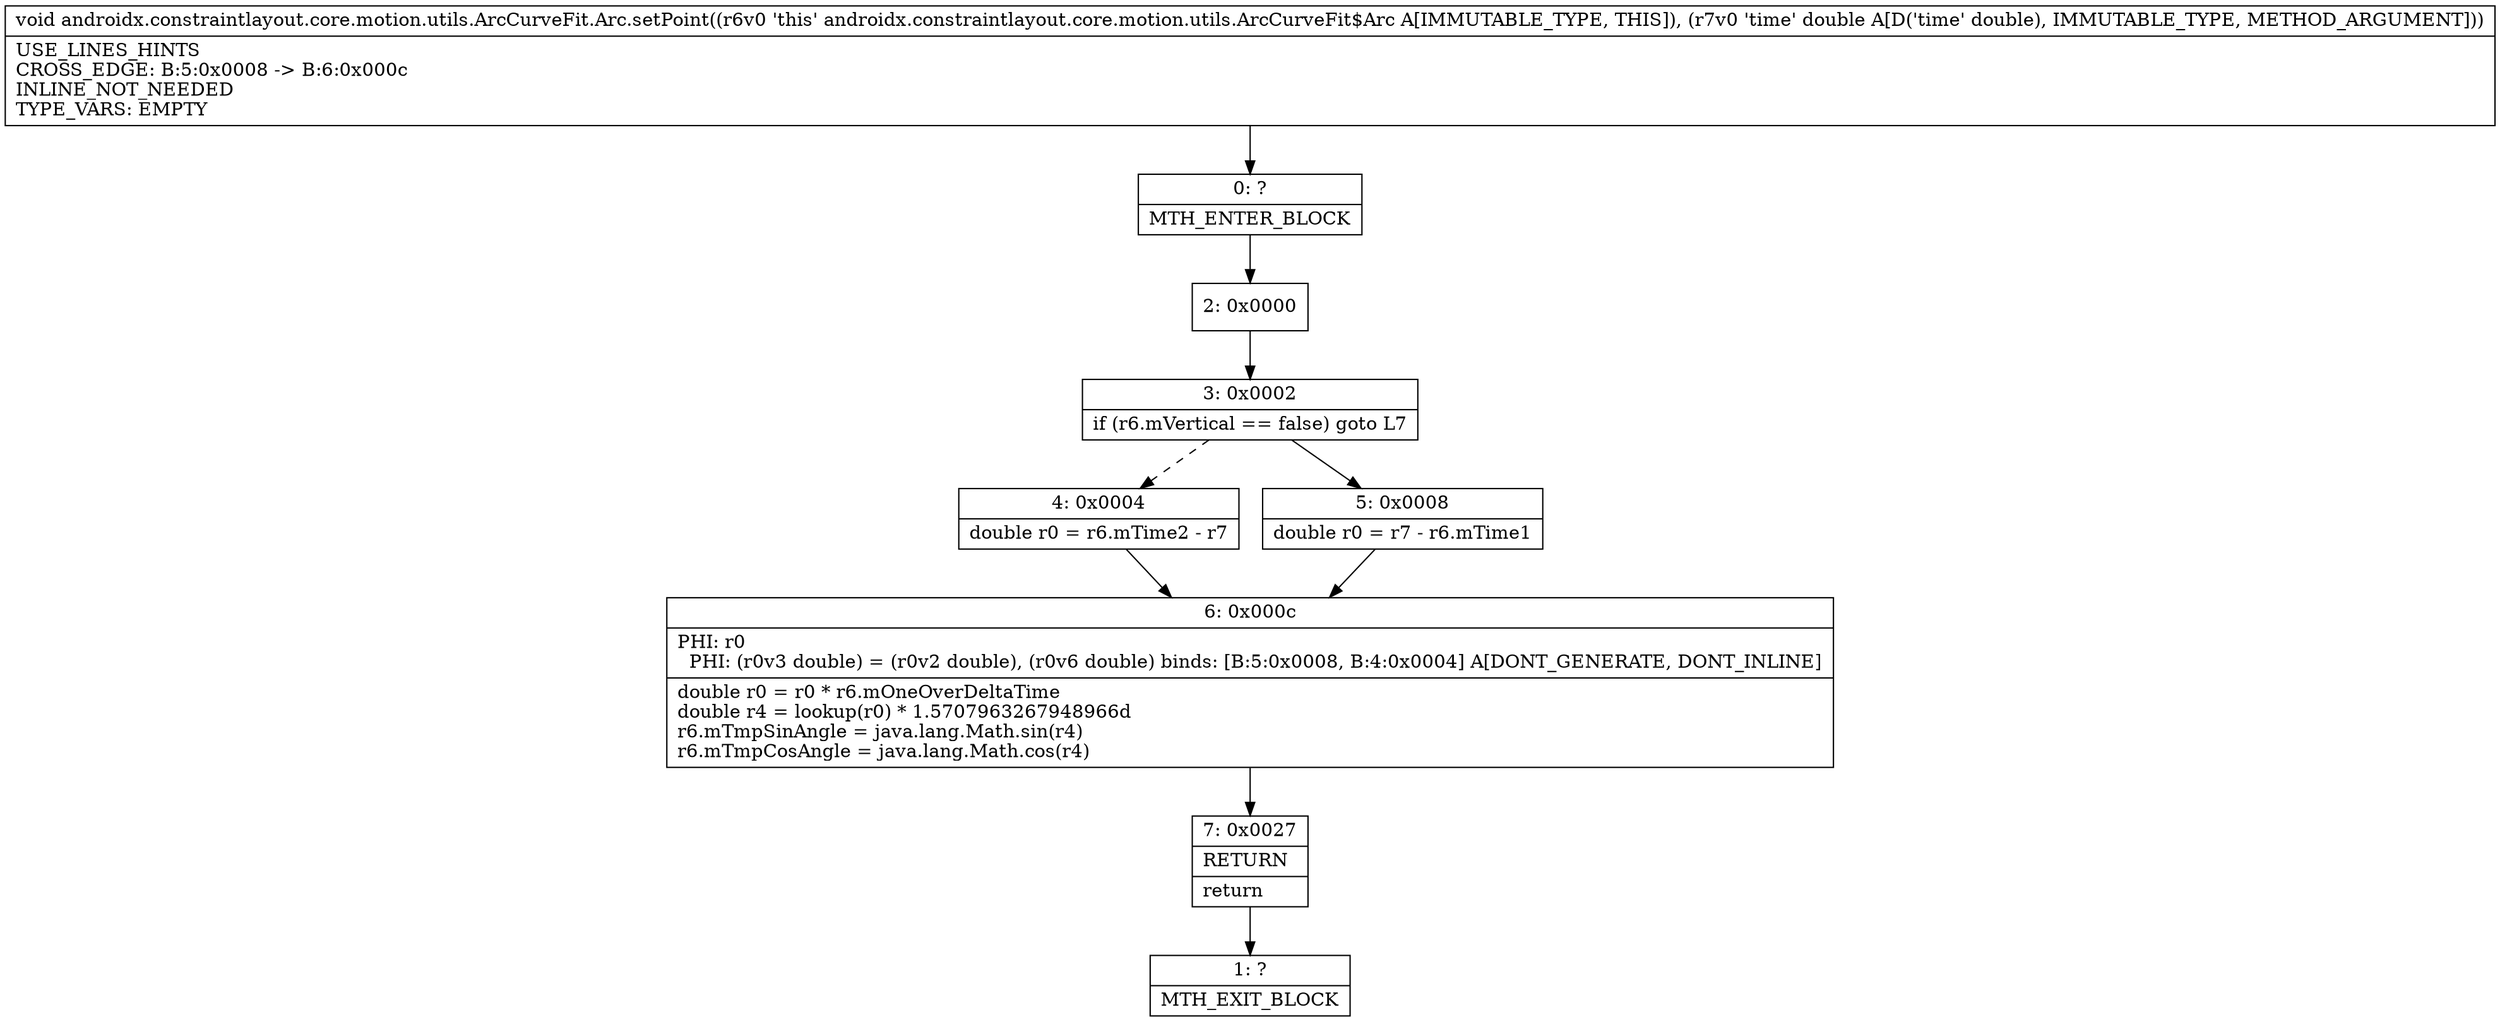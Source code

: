digraph "CFG forandroidx.constraintlayout.core.motion.utils.ArcCurveFit.Arc.setPoint(D)V" {
Node_0 [shape=record,label="{0\:\ ?|MTH_ENTER_BLOCK\l}"];
Node_2 [shape=record,label="{2\:\ 0x0000}"];
Node_3 [shape=record,label="{3\:\ 0x0002|if (r6.mVertical == false) goto L7\l}"];
Node_4 [shape=record,label="{4\:\ 0x0004|double r0 = r6.mTime2 \- r7\l}"];
Node_6 [shape=record,label="{6\:\ 0x000c|PHI: r0 \l  PHI: (r0v3 double) = (r0v2 double), (r0v6 double) binds: [B:5:0x0008, B:4:0x0004] A[DONT_GENERATE, DONT_INLINE]\l|double r0 = r0 * r6.mOneOverDeltaTime\ldouble r4 = lookup(r0) * 1.5707963267948966d\lr6.mTmpSinAngle = java.lang.Math.sin(r4)\lr6.mTmpCosAngle = java.lang.Math.cos(r4)\l}"];
Node_7 [shape=record,label="{7\:\ 0x0027|RETURN\l|return\l}"];
Node_1 [shape=record,label="{1\:\ ?|MTH_EXIT_BLOCK\l}"];
Node_5 [shape=record,label="{5\:\ 0x0008|double r0 = r7 \- r6.mTime1\l}"];
MethodNode[shape=record,label="{void androidx.constraintlayout.core.motion.utils.ArcCurveFit.Arc.setPoint((r6v0 'this' androidx.constraintlayout.core.motion.utils.ArcCurveFit$Arc A[IMMUTABLE_TYPE, THIS]), (r7v0 'time' double A[D('time' double), IMMUTABLE_TYPE, METHOD_ARGUMENT]))  | USE_LINES_HINTS\lCROSS_EDGE: B:5:0x0008 \-\> B:6:0x000c\lINLINE_NOT_NEEDED\lTYPE_VARS: EMPTY\l}"];
MethodNode -> Node_0;Node_0 -> Node_2;
Node_2 -> Node_3;
Node_3 -> Node_4[style=dashed];
Node_3 -> Node_5;
Node_4 -> Node_6;
Node_6 -> Node_7;
Node_7 -> Node_1;
Node_5 -> Node_6;
}

